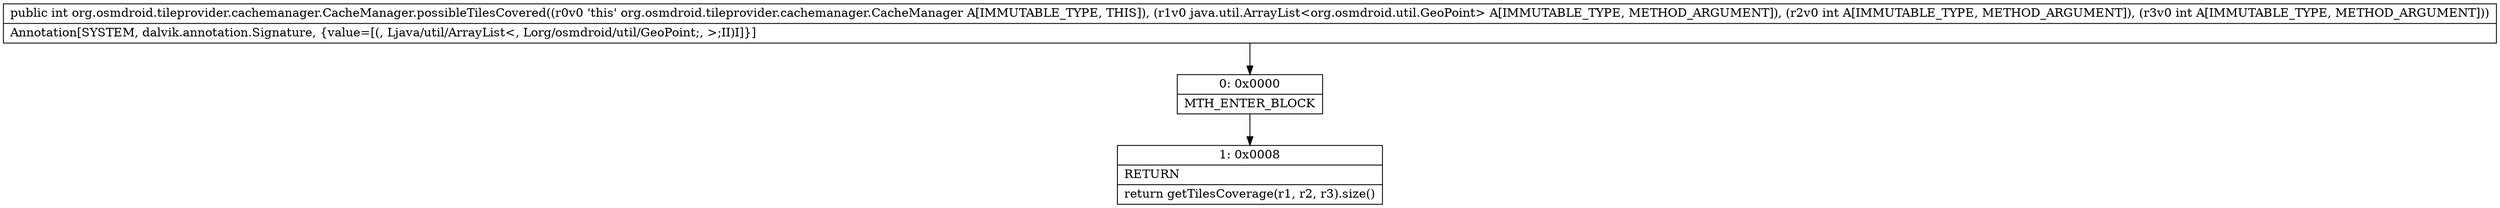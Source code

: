digraph "CFG fororg.osmdroid.tileprovider.cachemanager.CacheManager.possibleTilesCovered(Ljava\/util\/ArrayList;II)I" {
Node_0 [shape=record,label="{0\:\ 0x0000|MTH_ENTER_BLOCK\l}"];
Node_1 [shape=record,label="{1\:\ 0x0008|RETURN\l|return getTilesCoverage(r1, r2, r3).size()\l}"];
MethodNode[shape=record,label="{public int org.osmdroid.tileprovider.cachemanager.CacheManager.possibleTilesCovered((r0v0 'this' org.osmdroid.tileprovider.cachemanager.CacheManager A[IMMUTABLE_TYPE, THIS]), (r1v0 java.util.ArrayList\<org.osmdroid.util.GeoPoint\> A[IMMUTABLE_TYPE, METHOD_ARGUMENT]), (r2v0 int A[IMMUTABLE_TYPE, METHOD_ARGUMENT]), (r3v0 int A[IMMUTABLE_TYPE, METHOD_ARGUMENT]))  | Annotation[SYSTEM, dalvik.annotation.Signature, \{value=[(, Ljava\/util\/ArrayList\<, Lorg\/osmdroid\/util\/GeoPoint;, \>;II)I]\}]\l}"];
MethodNode -> Node_0;
Node_0 -> Node_1;
}

